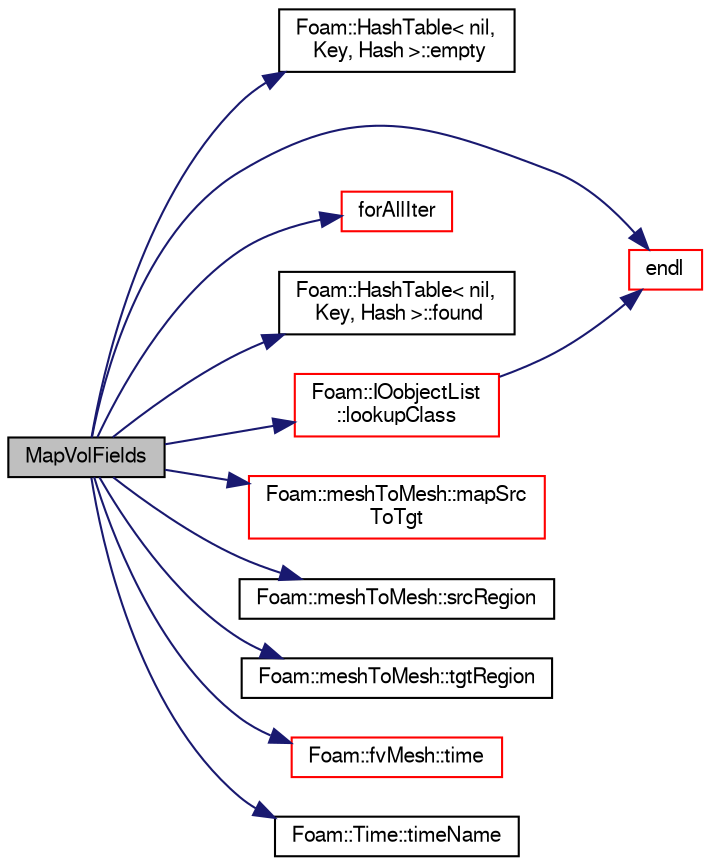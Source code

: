digraph "MapVolFields"
{
  bgcolor="transparent";
  edge [fontname="FreeSans",fontsize="10",labelfontname="FreeSans",labelfontsize="10"];
  node [fontname="FreeSans",fontsize="10",shape=record];
  rankdir="LR";
  Node1 [label="MapVolFields",height=0.2,width=0.4,color="black", fillcolor="grey75", style="filled" fontcolor="black"];
  Node1 -> Node2 [color="midnightblue",fontsize="10",style="solid",fontname="FreeSans"];
  Node2 [label="Foam::HashTable\< nil,\l Key, Hash \>::empty",height=0.2,width=0.4,color="black",URL="$a00959.html#ac6e61de369e994009e36f344f99c15ad",tooltip="Return true if the hash table is empty. "];
  Node1 -> Node3 [color="midnightblue",fontsize="10",style="solid",fontname="FreeSans"];
  Node3 [label="endl",height=0.2,width=0.4,color="red",URL="$a10237.html#a2db8fe02a0d3909e9351bb4275b23ce4",tooltip="Add newline and flush stream. "];
  Node1 -> Node4 [color="midnightblue",fontsize="10",style="solid",fontname="FreeSans"];
  Node4 [label="forAllIter",height=0.2,width=0.4,color="red",URL="$a02884.html#af074f600e5c037f7e886a0045880c353"];
  Node1 -> Node5 [color="midnightblue",fontsize="10",style="solid",fontname="FreeSans"];
  Node5 [label="Foam::HashTable\< nil,\l Key, Hash \>::found",height=0.2,width=0.4,color="black",URL="$a00959.html#a3df8044b3c7afb4eb62517f64e85eab6",tooltip="Return true if hashedEntry is found in table. "];
  Node1 -> Node6 [color="midnightblue",fontsize="10",style="solid",fontname="FreeSans"];
  Node6 [label="Foam::IOobjectList\l::lookupClass",height=0.2,width=0.4,color="red",URL="$a01143.html#a6bb7ea6a3d433ef4560d7630cfc4ab3a",tooltip="Return the list for all IOobjects of a given class. "];
  Node6 -> Node3 [color="midnightblue",fontsize="10",style="solid",fontname="FreeSans"];
  Node1 -> Node7 [color="midnightblue",fontsize="10",style="solid",fontname="FreeSans"];
  Node7 [label="Foam::meshToMesh::mapSrc\lToTgt",height=0.2,width=0.4,color="red",URL="$a01433.html#a775ef74b77b18f568449feebb08c9931",tooltip="Map field from src to tgt mesh with defined operation. "];
  Node1 -> Node8 [color="midnightblue",fontsize="10",style="solid",fontname="FreeSans"];
  Node8 [label="Foam::meshToMesh::srcRegion",height=0.2,width=0.4,color="black",URL="$a01433.html#a0f3d81980d88385f2a75dc4132e5888b",tooltip="Return const access to the source mesh. "];
  Node1 -> Node9 [color="midnightblue",fontsize="10",style="solid",fontname="FreeSans"];
  Node9 [label="Foam::meshToMesh::tgtRegion",height=0.2,width=0.4,color="black",URL="$a01433.html#a0a1fecf90055ad9c05de2f3d41f69166",tooltip="Return const access to the target mesh. "];
  Node1 -> Node10 [color="midnightblue",fontsize="10",style="solid",fontname="FreeSans"];
  Node10 [label="Foam::fvMesh::time",height=0.2,width=0.4,color="red",URL="$a00851.html#a48fcf6de2789aff6b430b5fc1a05693f",tooltip="Return the top-level database. "];
  Node1 -> Node11 [color="midnightblue",fontsize="10",style="solid",fontname="FreeSans"];
  Node11 [label="Foam::Time::timeName",height=0.2,width=0.4,color="black",URL="$a02535.html#ad9d86fef6eca18797c786726cf925179",tooltip="Return time name of given scalar time. "];
}
